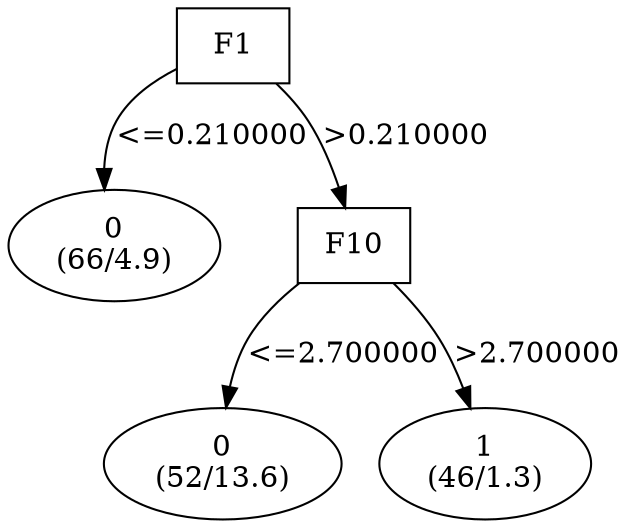 digraph YaDT {
n0 [ shape=box, label="F1\n"]
n0 -> n1 [label="<=0.210000"]
n1 [ shape=ellipse, label="0\n(66/4.9)"]
n0 -> n2 [label=">0.210000"]
n2 [ shape=box, label="F10\n"]
n2 -> n3 [label="<=2.700000"]
n3 [ shape=ellipse, label="0\n(52/13.6)"]
n2 -> n4 [label=">2.700000"]
n4 [ shape=ellipse, label="1\n(46/1.3)"]
}
